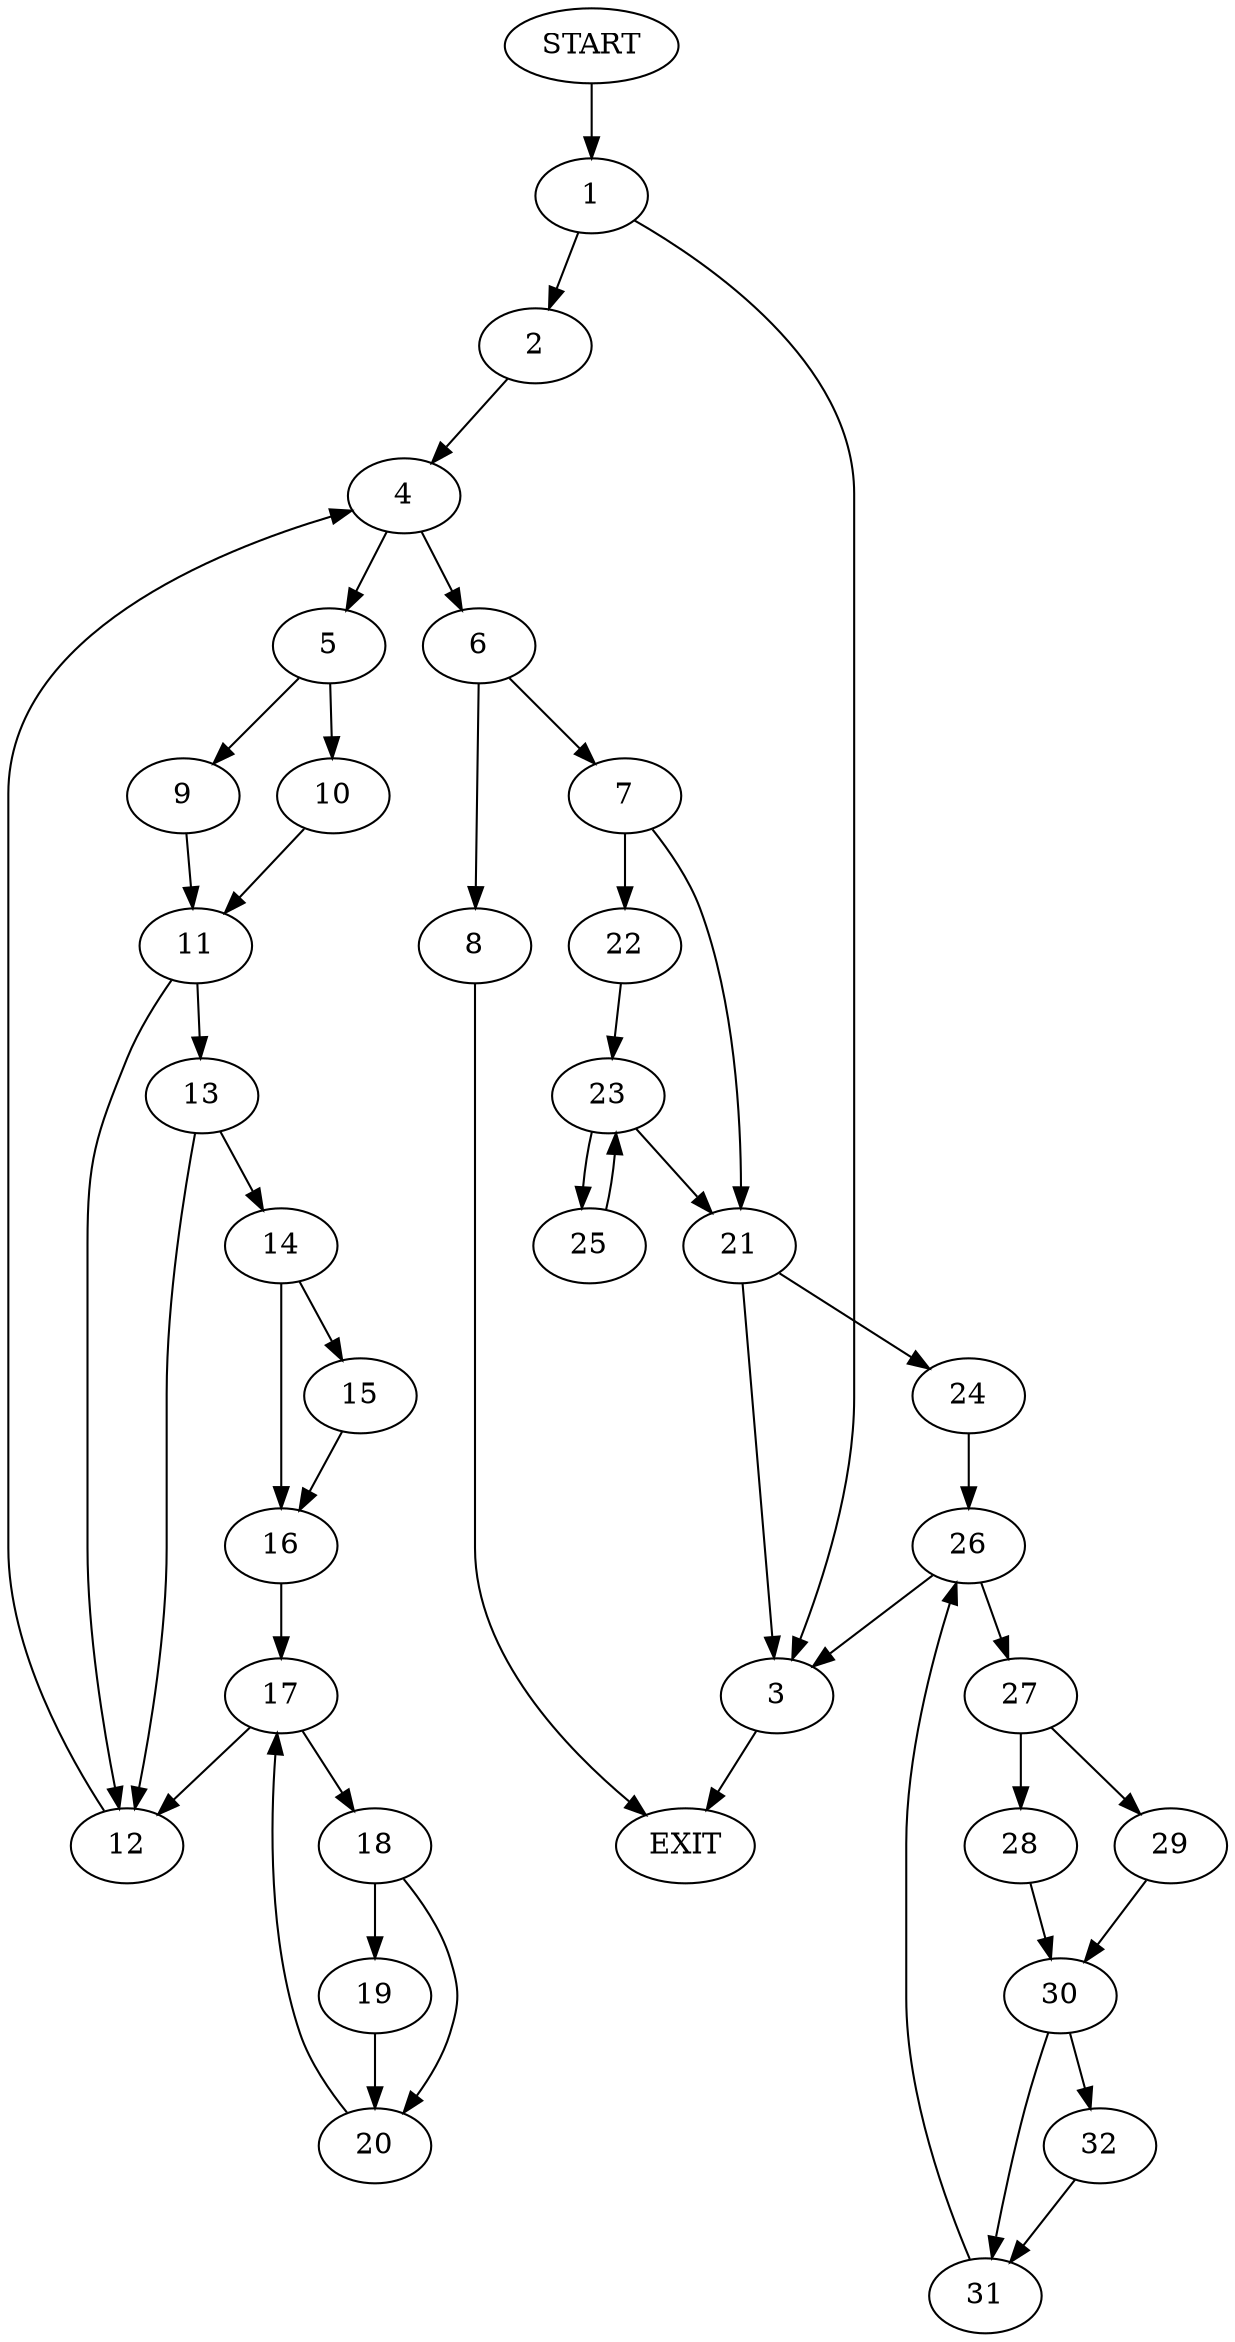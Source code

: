 digraph {
0 [label="START"]
33 [label="EXIT"]
0 -> 1
1 -> 2
1 -> 3
2 -> 4
3 -> 33
4 -> 5
4 -> 6
6 -> 7
6 -> 8
5 -> 9
5 -> 10
9 -> 11
10 -> 11
11 -> 12
11 -> 13
12 -> 4
13 -> 14
13 -> 12
14 -> 15
14 -> 16
16 -> 17
15 -> 16
17 -> 18
17 -> 12
18 -> 19
18 -> 20
19 -> 20
20 -> 17
8 -> 33
7 -> 21
7 -> 22
22 -> 23
21 -> 24
21 -> 3
23 -> 21
23 -> 25
25 -> 23
24 -> 26
26 -> 27
26 -> 3
27 -> 28
27 -> 29
29 -> 30
28 -> 30
30 -> 31
30 -> 32
32 -> 31
31 -> 26
}
